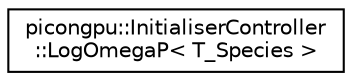 digraph "Graphical Class Hierarchy"
{
 // LATEX_PDF_SIZE
  edge [fontname="Helvetica",fontsize="10",labelfontname="Helvetica",labelfontsize="10"];
  node [fontname="Helvetica",fontsize="10",shape=record];
  rankdir="LR";
  Node0 [label="picongpu::InitialiserController\l::LogOmegaP\< T_Species \>",height=0.2,width=0.4,color="black", fillcolor="white", style="filled",URL="$structpicongpu_1_1_initialiser_controller_1_1_log_omega_p.html",tooltip="Log omega_p for each species."];
}
